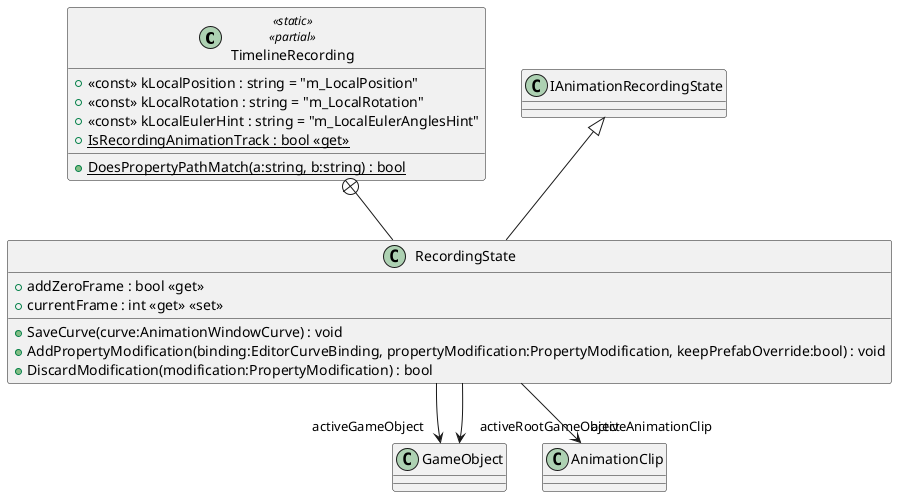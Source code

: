 @startuml
class TimelineRecording <<static>> <<partial>> {
    + <<const>> kLocalPosition : string = "m_LocalPosition"
    + <<const>> kLocalRotation : string = "m_LocalRotation"
    + <<const>> kLocalEulerHint : string = "m_LocalEulerAnglesHint"
    + {static} IsRecordingAnimationTrack : bool <<get>>
    + {static} DoesPropertyPathMatch(a:string, b:string) : bool
}
class RecordingState {
    + SaveCurve(curve:AnimationWindowCurve) : void
    + AddPropertyModification(binding:EditorCurveBinding, propertyModification:PropertyModification, keepPrefabOverride:bool) : void
    + addZeroFrame : bool <<get>>
    + currentFrame : int <<get>> <<set>>
    + DiscardModification(modification:PropertyModification) : bool
}
TimelineRecording +-- RecordingState
IAnimationRecordingState <|-- RecordingState
RecordingState --> "activeGameObject" GameObject
RecordingState --> "activeRootGameObject" GameObject
RecordingState --> "activeAnimationClip" AnimationClip
@enduml
